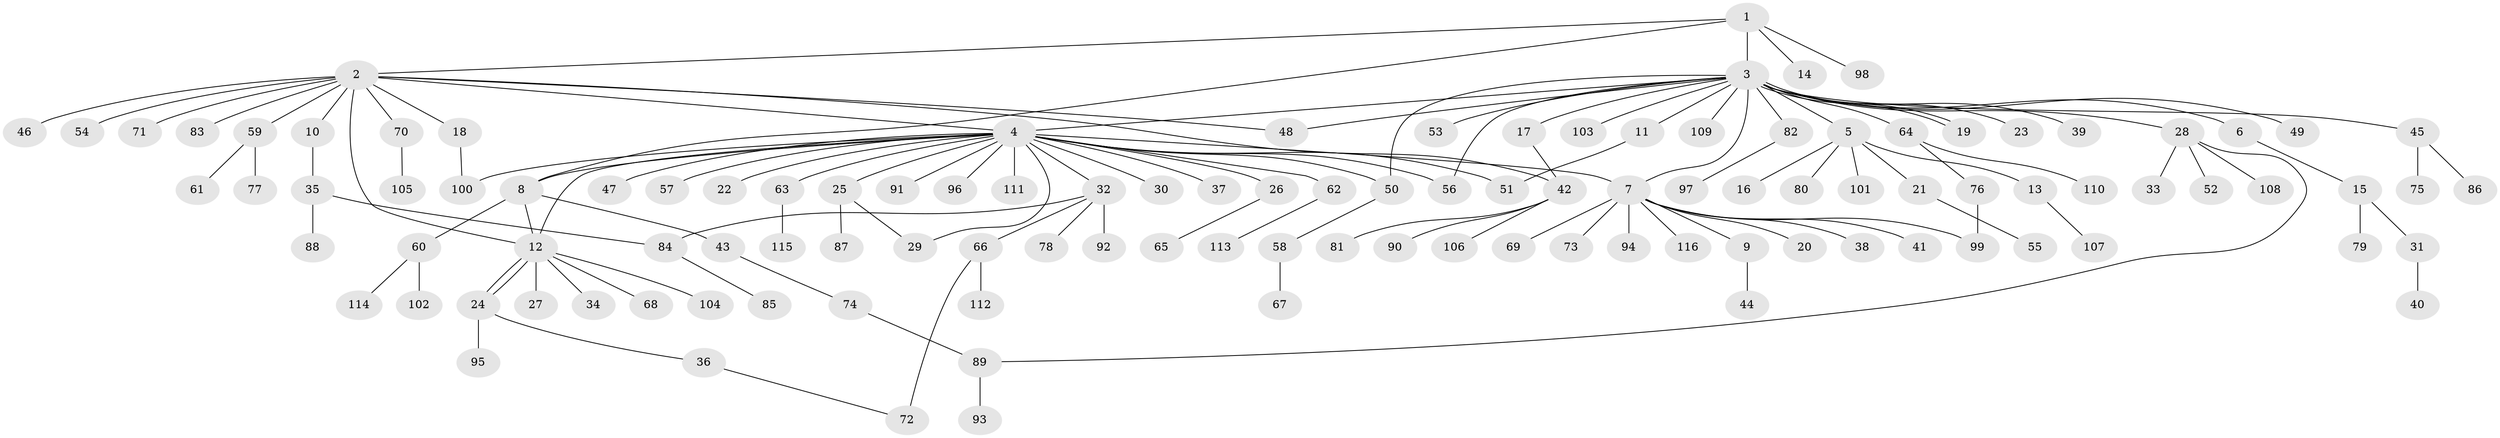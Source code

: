 // coarse degree distribution, {8: 0.022727272727272728, 12: 0.011363636363636364, 20: 0.011363636363636364, 23: 0.011363636363636364, 6: 0.011363636363636364, 2: 0.23863636363636365, 10: 0.011363636363636364, 1: 0.6022727272727273, 4: 0.056818181818181816, 3: 0.022727272727272728}
// Generated by graph-tools (version 1.1) at 2025/51/02/27/25 19:51:56]
// undirected, 116 vertices, 133 edges
graph export_dot {
graph [start="1"]
  node [color=gray90,style=filled];
  1;
  2;
  3;
  4;
  5;
  6;
  7;
  8;
  9;
  10;
  11;
  12;
  13;
  14;
  15;
  16;
  17;
  18;
  19;
  20;
  21;
  22;
  23;
  24;
  25;
  26;
  27;
  28;
  29;
  30;
  31;
  32;
  33;
  34;
  35;
  36;
  37;
  38;
  39;
  40;
  41;
  42;
  43;
  44;
  45;
  46;
  47;
  48;
  49;
  50;
  51;
  52;
  53;
  54;
  55;
  56;
  57;
  58;
  59;
  60;
  61;
  62;
  63;
  64;
  65;
  66;
  67;
  68;
  69;
  70;
  71;
  72;
  73;
  74;
  75;
  76;
  77;
  78;
  79;
  80;
  81;
  82;
  83;
  84;
  85;
  86;
  87;
  88;
  89;
  90;
  91;
  92;
  93;
  94;
  95;
  96;
  97;
  98;
  99;
  100;
  101;
  102;
  103;
  104;
  105;
  106;
  107;
  108;
  109;
  110;
  111;
  112;
  113;
  114;
  115;
  116;
  1 -- 2;
  1 -- 3;
  1 -- 8;
  1 -- 14;
  1 -- 98;
  2 -- 4;
  2 -- 10;
  2 -- 12;
  2 -- 18;
  2 -- 42;
  2 -- 46;
  2 -- 48;
  2 -- 54;
  2 -- 59;
  2 -- 70;
  2 -- 71;
  2 -- 83;
  3 -- 4;
  3 -- 5;
  3 -- 6;
  3 -- 7;
  3 -- 11;
  3 -- 17;
  3 -- 19;
  3 -- 19;
  3 -- 23;
  3 -- 28;
  3 -- 39;
  3 -- 45;
  3 -- 48;
  3 -- 49;
  3 -- 50;
  3 -- 53;
  3 -- 56;
  3 -- 64;
  3 -- 82;
  3 -- 103;
  3 -- 109;
  4 -- 7;
  4 -- 8;
  4 -- 12;
  4 -- 22;
  4 -- 25;
  4 -- 26;
  4 -- 29;
  4 -- 30;
  4 -- 32;
  4 -- 37;
  4 -- 47;
  4 -- 50;
  4 -- 51;
  4 -- 56;
  4 -- 57;
  4 -- 62;
  4 -- 63;
  4 -- 91;
  4 -- 96;
  4 -- 100;
  4 -- 111;
  5 -- 13;
  5 -- 16;
  5 -- 21;
  5 -- 80;
  5 -- 101;
  6 -- 15;
  7 -- 9;
  7 -- 20;
  7 -- 38;
  7 -- 41;
  7 -- 69;
  7 -- 73;
  7 -- 94;
  7 -- 99;
  7 -- 116;
  8 -- 12;
  8 -- 43;
  8 -- 60;
  9 -- 44;
  10 -- 35;
  11 -- 51;
  12 -- 24;
  12 -- 24;
  12 -- 27;
  12 -- 34;
  12 -- 68;
  12 -- 104;
  13 -- 107;
  15 -- 31;
  15 -- 79;
  17 -- 42;
  18 -- 100;
  21 -- 55;
  24 -- 36;
  24 -- 95;
  25 -- 29;
  25 -- 87;
  26 -- 65;
  28 -- 33;
  28 -- 52;
  28 -- 89;
  28 -- 108;
  31 -- 40;
  32 -- 66;
  32 -- 78;
  32 -- 84;
  32 -- 92;
  35 -- 84;
  35 -- 88;
  36 -- 72;
  42 -- 81;
  42 -- 90;
  42 -- 106;
  43 -- 74;
  45 -- 75;
  45 -- 86;
  50 -- 58;
  58 -- 67;
  59 -- 61;
  59 -- 77;
  60 -- 102;
  60 -- 114;
  62 -- 113;
  63 -- 115;
  64 -- 76;
  64 -- 110;
  66 -- 72;
  66 -- 112;
  70 -- 105;
  74 -- 89;
  76 -- 99;
  82 -- 97;
  84 -- 85;
  89 -- 93;
}

